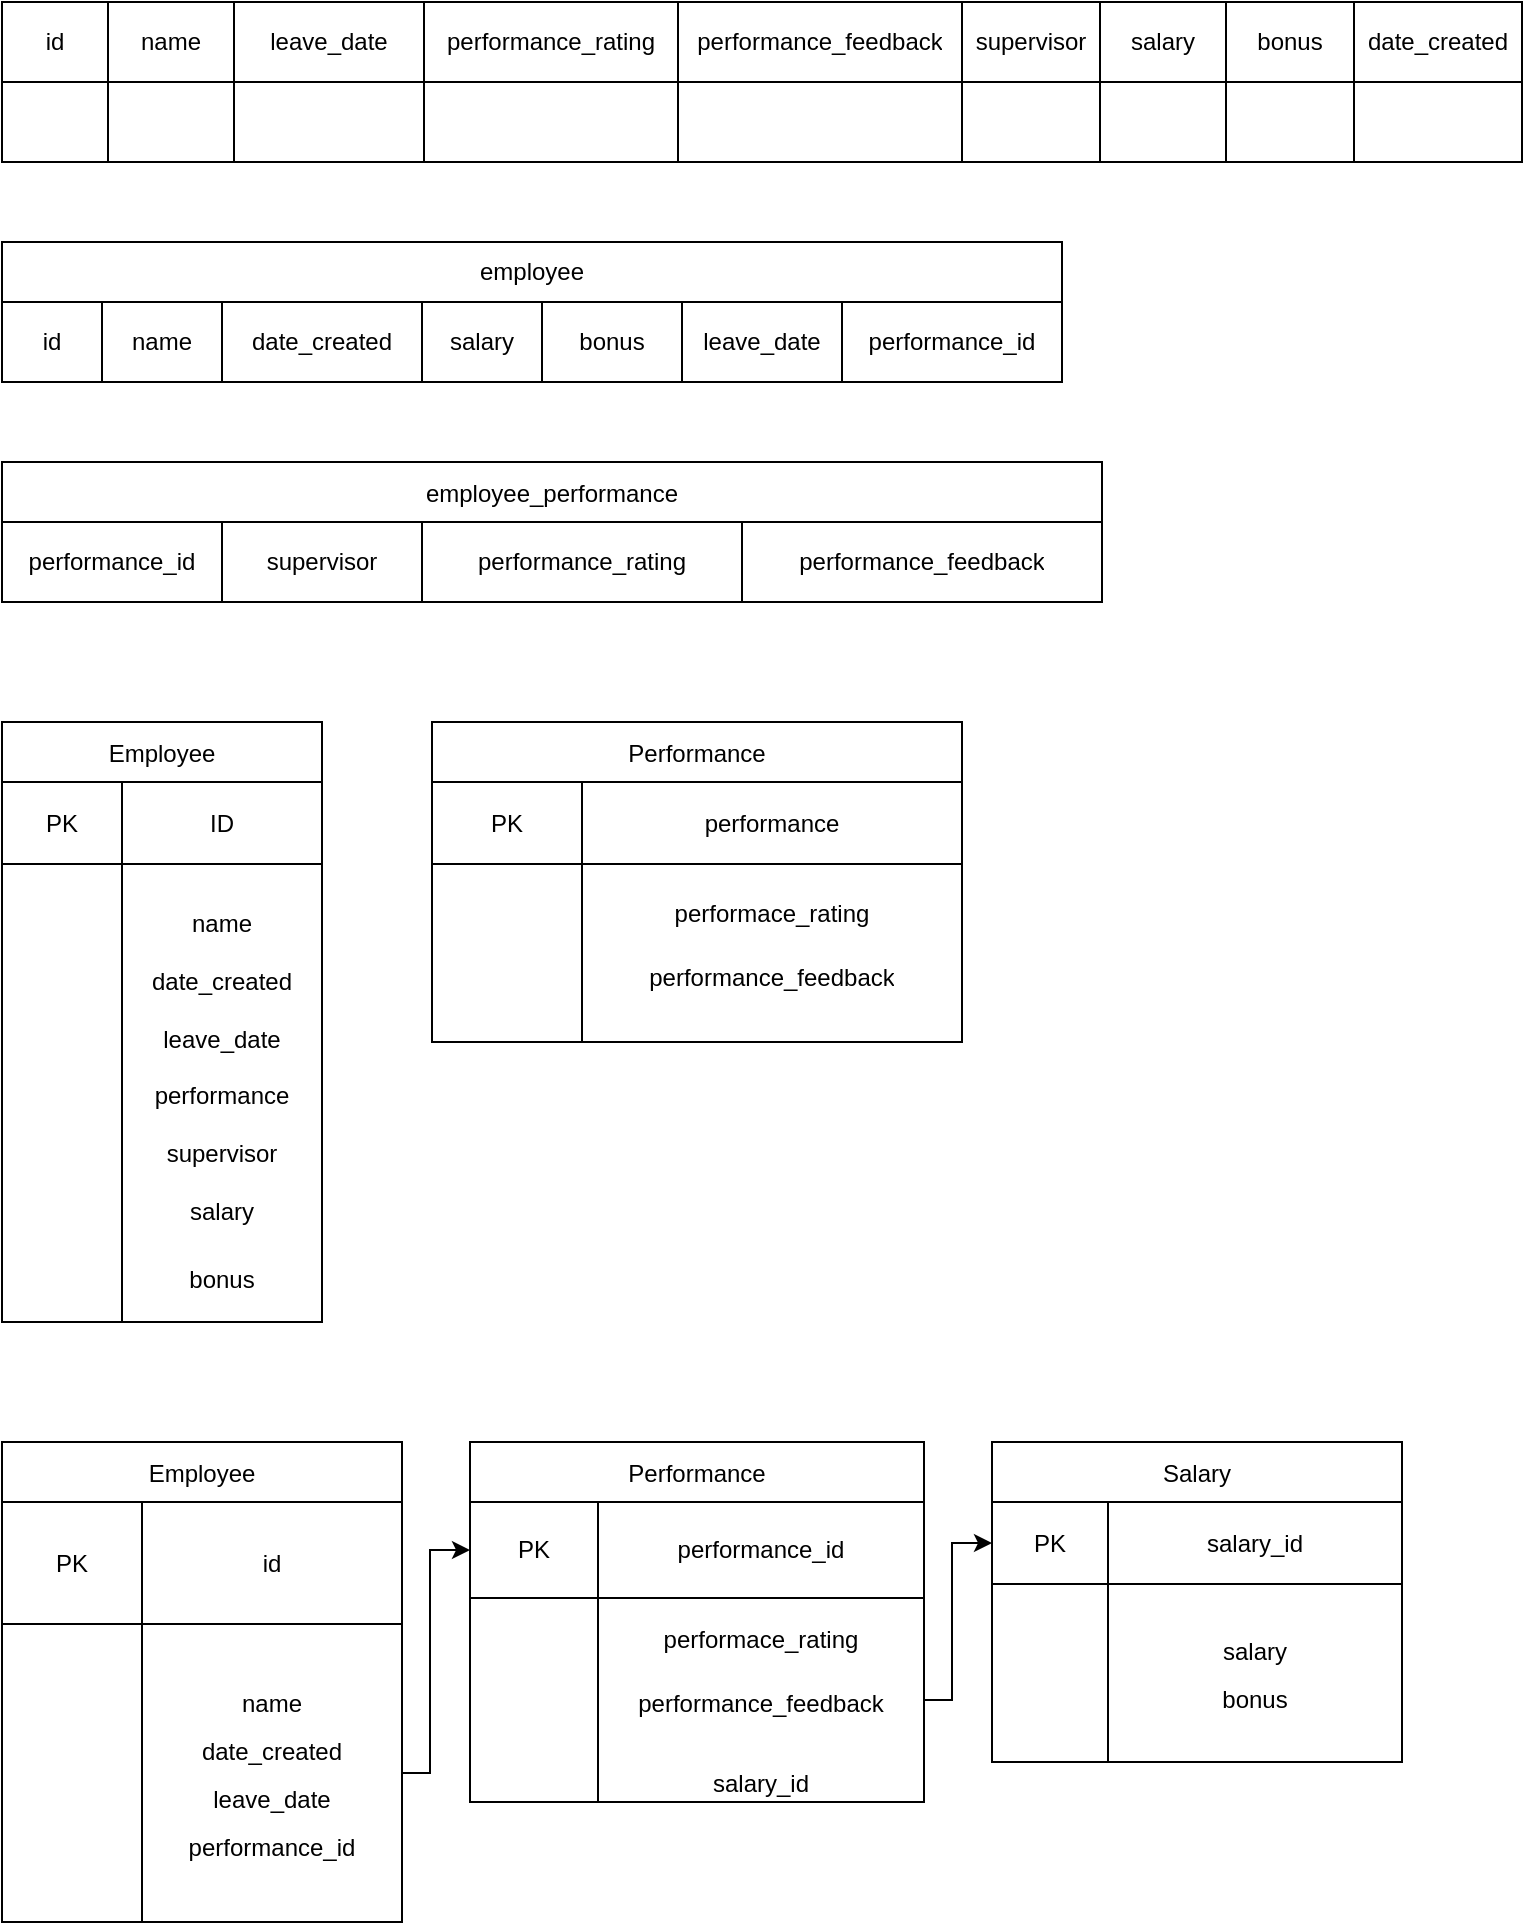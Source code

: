 <mxfile version="15.5.0" type="github">
  <diagram id="R2lEEEUBdFMjLlhIrx00" name="Page-1">
    <mxGraphModel dx="946" dy="614" grid="1" gridSize="10" guides="1" tooltips="1" connect="1" arrows="1" fold="1" page="1" pageScale="1" pageWidth="850" pageHeight="1100" math="0" shadow="0" extFonts="Permanent Marker^https://fonts.googleapis.com/css?family=Permanent+Marker">
      <root>
        <mxCell id="0" />
        <mxCell id="1" parent="0" />
        <mxCell id="baubWvnDaUA_saS2QGwn-3" value="" style="shape=table;startSize=0;container=1;collapsible=0;childLayout=tableLayout;whiteSpace=wrap;" parent="1" vertex="1">
          <mxGeometry x="50" y="80" width="760" height="80" as="geometry" />
        </mxCell>
        <mxCell id="baubWvnDaUA_saS2QGwn-4" value="" style="shape=partialRectangle;collapsible=0;dropTarget=0;pointerEvents=0;fillColor=none;top=0;left=0;bottom=0;right=0;points=[[0,0.5],[1,0.5]];portConstraint=eastwest;" parent="baubWvnDaUA_saS2QGwn-3" vertex="1">
          <mxGeometry width="760" height="40" as="geometry" />
        </mxCell>
        <mxCell id="baubWvnDaUA_saS2QGwn-5" value="id" style="shape=partialRectangle;html=1;connectable=0;overflow=hidden;fillColor=none;top=0;left=0;bottom=0;right=0;pointerEvents=1;whiteSpace=wrap;" parent="baubWvnDaUA_saS2QGwn-4" vertex="1">
          <mxGeometry width="53" height="40" as="geometry">
            <mxRectangle width="53" height="40" as="alternateBounds" />
          </mxGeometry>
        </mxCell>
        <mxCell id="baubWvnDaUA_saS2QGwn-6" value="name" style="shape=partialRectangle;html=1;connectable=0;overflow=hidden;fillColor=none;top=0;left=0;bottom=0;right=0;pointerEvents=1;whiteSpace=wrap;" parent="baubWvnDaUA_saS2QGwn-4" vertex="1">
          <mxGeometry x="53" width="63" height="40" as="geometry">
            <mxRectangle width="63" height="40" as="alternateBounds" />
          </mxGeometry>
        </mxCell>
        <mxCell id="baubWvnDaUA_saS2QGwn-7" value="leave_date" style="shape=partialRectangle;html=1;connectable=0;overflow=hidden;fillColor=none;top=0;left=0;bottom=0;right=0;pointerEvents=1;whiteSpace=wrap;" parent="baubWvnDaUA_saS2QGwn-4" vertex="1">
          <mxGeometry x="116" width="95" height="40" as="geometry">
            <mxRectangle width="95" height="40" as="alternateBounds" />
          </mxGeometry>
        </mxCell>
        <mxCell id="baubWvnDaUA_saS2QGwn-8" value="performance_rating" style="shape=partialRectangle;html=1;connectable=0;overflow=hidden;fillColor=none;top=0;left=0;bottom=0;right=0;pointerEvents=1;whiteSpace=wrap;" parent="baubWvnDaUA_saS2QGwn-4" vertex="1">
          <mxGeometry x="211" width="127" height="40" as="geometry">
            <mxRectangle width="127" height="40" as="alternateBounds" />
          </mxGeometry>
        </mxCell>
        <mxCell id="baubWvnDaUA_saS2QGwn-9" value="performance_feedback" style="shape=partialRectangle;html=1;connectable=0;overflow=hidden;fillColor=none;top=0;left=0;bottom=0;right=0;pointerEvents=1;whiteSpace=wrap;" parent="baubWvnDaUA_saS2QGwn-4" vertex="1">
          <mxGeometry x="338" width="142" height="40" as="geometry">
            <mxRectangle width="142" height="40" as="alternateBounds" />
          </mxGeometry>
        </mxCell>
        <mxCell id="baubWvnDaUA_saS2QGwn-10" value="supervisor" style="shape=partialRectangle;html=1;connectable=0;overflow=hidden;fillColor=none;top=0;left=0;bottom=0;right=0;pointerEvents=1;whiteSpace=wrap;" parent="baubWvnDaUA_saS2QGwn-4" vertex="1">
          <mxGeometry x="480" width="69" height="40" as="geometry">
            <mxRectangle width="69" height="40" as="alternateBounds" />
          </mxGeometry>
        </mxCell>
        <mxCell id="baubWvnDaUA_saS2QGwn-11" value="salary" style="shape=partialRectangle;html=1;connectable=0;overflow=hidden;fillColor=none;top=0;left=0;bottom=0;right=0;pointerEvents=1;whiteSpace=wrap;" parent="baubWvnDaUA_saS2QGwn-4" vertex="1">
          <mxGeometry x="549" width="63" height="40" as="geometry">
            <mxRectangle width="63" height="40" as="alternateBounds" />
          </mxGeometry>
        </mxCell>
        <mxCell id="baubWvnDaUA_saS2QGwn-12" value="bonus" style="shape=partialRectangle;html=1;connectable=0;overflow=hidden;fillColor=none;top=0;left=0;bottom=0;right=0;pointerEvents=1;whiteSpace=wrap;" parent="baubWvnDaUA_saS2QGwn-4" vertex="1">
          <mxGeometry x="612" width="64" height="40" as="geometry">
            <mxRectangle width="64" height="40" as="alternateBounds" />
          </mxGeometry>
        </mxCell>
        <mxCell id="baubWvnDaUA_saS2QGwn-13" value="date_created" style="shape=partialRectangle;html=1;connectable=0;overflow=hidden;fillColor=none;top=0;left=0;bottom=0;right=0;pointerEvents=1;whiteSpace=wrap;" parent="baubWvnDaUA_saS2QGwn-4" vertex="1">
          <mxGeometry x="676" width="84" height="40" as="geometry">
            <mxRectangle width="84" height="40" as="alternateBounds" />
          </mxGeometry>
        </mxCell>
        <mxCell id="baubWvnDaUA_saS2QGwn-14" value="" style="shape=partialRectangle;collapsible=0;dropTarget=0;pointerEvents=0;fillColor=none;top=0;left=0;bottom=0;right=0;points=[[0,0.5],[1,0.5]];portConstraint=eastwest;" parent="baubWvnDaUA_saS2QGwn-3" vertex="1">
          <mxGeometry y="40" width="760" height="40" as="geometry" />
        </mxCell>
        <mxCell id="baubWvnDaUA_saS2QGwn-15" value="" style="shape=partialRectangle;html=1;whiteSpace=wrap;connectable=0;overflow=hidden;fillColor=none;top=0;left=0;bottom=0;right=0;pointerEvents=1;" parent="baubWvnDaUA_saS2QGwn-14" vertex="1">
          <mxGeometry width="53" height="40" as="geometry">
            <mxRectangle width="53" height="40" as="alternateBounds" />
          </mxGeometry>
        </mxCell>
        <mxCell id="baubWvnDaUA_saS2QGwn-16" value="" style="shape=partialRectangle;html=1;whiteSpace=wrap;connectable=0;overflow=hidden;fillColor=none;top=0;left=0;bottom=0;right=0;pointerEvents=1;" parent="baubWvnDaUA_saS2QGwn-14" vertex="1">
          <mxGeometry x="53" width="63" height="40" as="geometry">
            <mxRectangle width="63" height="40" as="alternateBounds" />
          </mxGeometry>
        </mxCell>
        <mxCell id="baubWvnDaUA_saS2QGwn-17" value="" style="shape=partialRectangle;html=1;whiteSpace=wrap;connectable=0;overflow=hidden;fillColor=none;top=0;left=0;bottom=0;right=0;pointerEvents=1;" parent="baubWvnDaUA_saS2QGwn-14" vertex="1">
          <mxGeometry x="116" width="95" height="40" as="geometry">
            <mxRectangle width="95" height="40" as="alternateBounds" />
          </mxGeometry>
        </mxCell>
        <mxCell id="baubWvnDaUA_saS2QGwn-18" value="" style="shape=partialRectangle;html=1;whiteSpace=wrap;connectable=0;overflow=hidden;fillColor=none;top=0;left=0;bottom=0;right=0;pointerEvents=1;" parent="baubWvnDaUA_saS2QGwn-14" vertex="1">
          <mxGeometry x="211" width="127" height="40" as="geometry">
            <mxRectangle width="127" height="40" as="alternateBounds" />
          </mxGeometry>
        </mxCell>
        <mxCell id="baubWvnDaUA_saS2QGwn-19" value="" style="shape=partialRectangle;html=1;whiteSpace=wrap;connectable=0;overflow=hidden;fillColor=none;top=0;left=0;bottom=0;right=0;pointerEvents=1;" parent="baubWvnDaUA_saS2QGwn-14" vertex="1">
          <mxGeometry x="338" width="142" height="40" as="geometry">
            <mxRectangle width="142" height="40" as="alternateBounds" />
          </mxGeometry>
        </mxCell>
        <mxCell id="baubWvnDaUA_saS2QGwn-20" value="" style="shape=partialRectangle;html=1;whiteSpace=wrap;connectable=0;overflow=hidden;fillColor=none;top=0;left=0;bottom=0;right=0;pointerEvents=1;" parent="baubWvnDaUA_saS2QGwn-14" vertex="1">
          <mxGeometry x="480" width="69" height="40" as="geometry">
            <mxRectangle width="69" height="40" as="alternateBounds" />
          </mxGeometry>
        </mxCell>
        <mxCell id="baubWvnDaUA_saS2QGwn-21" value="" style="shape=partialRectangle;html=1;whiteSpace=wrap;connectable=0;overflow=hidden;fillColor=none;top=0;left=0;bottom=0;right=0;pointerEvents=1;" parent="baubWvnDaUA_saS2QGwn-14" vertex="1">
          <mxGeometry x="549" width="63" height="40" as="geometry">
            <mxRectangle width="63" height="40" as="alternateBounds" />
          </mxGeometry>
        </mxCell>
        <mxCell id="baubWvnDaUA_saS2QGwn-22" value="" style="shape=partialRectangle;html=1;whiteSpace=wrap;connectable=0;overflow=hidden;fillColor=none;top=0;left=0;bottom=0;right=0;pointerEvents=1;" parent="baubWvnDaUA_saS2QGwn-14" vertex="1">
          <mxGeometry x="612" width="64" height="40" as="geometry">
            <mxRectangle width="64" height="40" as="alternateBounds" />
          </mxGeometry>
        </mxCell>
        <mxCell id="baubWvnDaUA_saS2QGwn-23" value="" style="shape=partialRectangle;html=1;whiteSpace=wrap;connectable=0;overflow=hidden;fillColor=none;top=0;left=0;bottom=0;right=0;pointerEvents=1;" parent="baubWvnDaUA_saS2QGwn-14" vertex="1">
          <mxGeometry x="676" width="84" height="40" as="geometry">
            <mxRectangle width="84" height="40" as="alternateBounds" />
          </mxGeometry>
        </mxCell>
        <mxCell id="EJDwZ4C25BI0kBvDgZgt-20" value="employee" style="shape=table;startSize=30;container=1;collapsible=0;childLayout=tableLayout;html=0;whiteSpace=wrap;" vertex="1" parent="1">
          <mxGeometry x="50" y="200" width="530" height="70" as="geometry" />
        </mxCell>
        <mxCell id="EJDwZ4C25BI0kBvDgZgt-21" value="" style="shape=partialRectangle;collapsible=0;dropTarget=0;pointerEvents=0;fillColor=none;top=0;left=0;bottom=0;right=0;points=[[0,0.5],[1,0.5]];portConstraint=eastwest;html=0;" vertex="1" parent="EJDwZ4C25BI0kBvDgZgt-20">
          <mxGeometry y="30" width="530" height="40" as="geometry" />
        </mxCell>
        <mxCell id="EJDwZ4C25BI0kBvDgZgt-22" value="id" style="shape=partialRectangle;html=1;whiteSpace=wrap;connectable=0;overflow=hidden;fillColor=none;top=0;left=0;bottom=0;right=0;pointerEvents=1;" vertex="1" parent="EJDwZ4C25BI0kBvDgZgt-21">
          <mxGeometry width="50" height="40" as="geometry">
            <mxRectangle width="50" height="40" as="alternateBounds" />
          </mxGeometry>
        </mxCell>
        <mxCell id="EJDwZ4C25BI0kBvDgZgt-23" value="name" style="shape=partialRectangle;html=1;whiteSpace=wrap;connectable=0;overflow=hidden;fillColor=none;top=0;left=0;bottom=0;right=0;pointerEvents=1;" vertex="1" parent="EJDwZ4C25BI0kBvDgZgt-21">
          <mxGeometry x="50" width="60" height="40" as="geometry">
            <mxRectangle width="60" height="40" as="alternateBounds" />
          </mxGeometry>
        </mxCell>
        <mxCell id="EJDwZ4C25BI0kBvDgZgt-24" value="date_created" style="shape=partialRectangle;html=1;whiteSpace=wrap;connectable=0;overflow=hidden;fillColor=none;top=0;left=0;bottom=0;right=0;pointerEvents=1;" vertex="1" parent="EJDwZ4C25BI0kBvDgZgt-21">
          <mxGeometry x="110" width="100" height="40" as="geometry">
            <mxRectangle width="100" height="40" as="alternateBounds" />
          </mxGeometry>
        </mxCell>
        <mxCell id="EJDwZ4C25BI0kBvDgZgt-25" value="salary" style="shape=partialRectangle;html=1;whiteSpace=wrap;connectable=0;overflow=hidden;fillColor=none;top=0;left=0;bottom=0;right=0;pointerEvents=1;" vertex="1" parent="EJDwZ4C25BI0kBvDgZgt-21">
          <mxGeometry x="210" width="60" height="40" as="geometry">
            <mxRectangle width="60" height="40" as="alternateBounds" />
          </mxGeometry>
        </mxCell>
        <mxCell id="EJDwZ4C25BI0kBvDgZgt-26" value="bonus" style="shape=partialRectangle;html=1;whiteSpace=wrap;connectable=0;overflow=hidden;fillColor=none;top=0;left=0;bottom=0;right=0;pointerEvents=1;" vertex="1" parent="EJDwZ4C25BI0kBvDgZgt-21">
          <mxGeometry x="270" width="70" height="40" as="geometry">
            <mxRectangle width="70" height="40" as="alternateBounds" />
          </mxGeometry>
        </mxCell>
        <mxCell id="EJDwZ4C25BI0kBvDgZgt-27" value="leave_date" style="shape=partialRectangle;html=1;whiteSpace=wrap;connectable=0;overflow=hidden;fillColor=none;top=0;left=0;bottom=0;right=0;pointerEvents=1;" vertex="1" parent="EJDwZ4C25BI0kBvDgZgt-21">
          <mxGeometry x="340" width="80" height="40" as="geometry">
            <mxRectangle width="80" height="40" as="alternateBounds" />
          </mxGeometry>
        </mxCell>
        <mxCell id="EJDwZ4C25BI0kBvDgZgt-53" value="performance_id" style="shape=partialRectangle;html=1;whiteSpace=wrap;connectable=0;overflow=hidden;fillColor=none;top=0;left=0;bottom=0;right=0;pointerEvents=1;" vertex="1" parent="EJDwZ4C25BI0kBvDgZgt-21">
          <mxGeometry x="420" width="110" height="40" as="geometry">
            <mxRectangle width="110" height="40" as="alternateBounds" />
          </mxGeometry>
        </mxCell>
        <mxCell id="EJDwZ4C25BI0kBvDgZgt-28" value="employee_performance" style="shape=table;startSize=30;container=1;collapsible=0;childLayout=tableLayout;html=0;labelBackgroundColor=none;labelBorderColor=none;" vertex="1" parent="1">
          <mxGeometry x="50" y="310" width="550" height="70" as="geometry" />
        </mxCell>
        <mxCell id="EJDwZ4C25BI0kBvDgZgt-29" value="" style="shape=partialRectangle;collapsible=0;dropTarget=0;pointerEvents=0;fillColor=none;top=0;left=0;bottom=0;right=0;points=[[0,0.5],[1,0.5]];portConstraint=eastwest;html=0;" vertex="1" parent="EJDwZ4C25BI0kBvDgZgt-28">
          <mxGeometry y="30" width="550" height="40" as="geometry" />
        </mxCell>
        <mxCell id="EJDwZ4C25BI0kBvDgZgt-41" value="performance_id" style="shape=partialRectangle;html=1;whiteSpace=wrap;connectable=0;overflow=hidden;fillColor=none;top=0;left=0;bottom=0;right=0;pointerEvents=1;" vertex="1" parent="EJDwZ4C25BI0kBvDgZgt-29">
          <mxGeometry width="110" height="40" as="geometry">
            <mxRectangle width="110" height="40" as="alternateBounds" />
          </mxGeometry>
        </mxCell>
        <mxCell id="EJDwZ4C25BI0kBvDgZgt-30" value="supervisor" style="shape=partialRectangle;html=1;whiteSpace=wrap;connectable=0;overflow=hidden;fillColor=none;top=0;left=0;bottom=0;right=0;pointerEvents=1;" vertex="1" parent="EJDwZ4C25BI0kBvDgZgt-29">
          <mxGeometry x="110" width="100" height="40" as="geometry">
            <mxRectangle width="100" height="40" as="alternateBounds" />
          </mxGeometry>
        </mxCell>
        <mxCell id="EJDwZ4C25BI0kBvDgZgt-31" value="performance_rating" style="shape=partialRectangle;html=1;whiteSpace=wrap;connectable=0;overflow=hidden;fillColor=none;top=0;left=0;bottom=0;right=0;pointerEvents=1;" vertex="1" parent="EJDwZ4C25BI0kBvDgZgt-29">
          <mxGeometry x="210" width="160" height="40" as="geometry">
            <mxRectangle width="160" height="40" as="alternateBounds" />
          </mxGeometry>
        </mxCell>
        <mxCell id="EJDwZ4C25BI0kBvDgZgt-32" value="performance_feedback" style="shape=partialRectangle;html=1;connectable=0;overflow=hidden;fillColor=none;top=0;left=0;bottom=0;right=0;pointerEvents=1;whiteSpace=wrap;" vertex="1" parent="EJDwZ4C25BI0kBvDgZgt-29">
          <mxGeometry x="370" width="180" height="40" as="geometry">
            <mxRectangle width="180" height="40" as="alternateBounds" />
          </mxGeometry>
        </mxCell>
        <mxCell id="EJDwZ4C25BI0kBvDgZgt-64" value="Employee" style="shape=table;startSize=30;container=1;collapsible=0;childLayout=tableLayout;labelBackgroundColor=none;labelBorderColor=none;html=0;align=center;" vertex="1" parent="1">
          <mxGeometry x="50" y="440" width="160" height="300" as="geometry" />
        </mxCell>
        <mxCell id="EJDwZ4C25BI0kBvDgZgt-65" value="" style="shape=partialRectangle;collapsible=0;dropTarget=0;pointerEvents=0;fillColor=none;top=0;left=0;bottom=0;right=0;points=[[0,0.5],[1,0.5]];portConstraint=eastwest;labelBackgroundColor=none;labelBorderColor=none;html=0;" vertex="1" parent="EJDwZ4C25BI0kBvDgZgt-64">
          <mxGeometry y="30" width="160" height="41" as="geometry" />
        </mxCell>
        <mxCell id="EJDwZ4C25BI0kBvDgZgt-66" value="PK" style="shape=partialRectangle;html=1;whiteSpace=wrap;connectable=0;overflow=hidden;fillColor=none;top=0;left=0;bottom=0;right=0;pointerEvents=1;labelBackgroundColor=none;labelBorderColor=none;" vertex="1" parent="EJDwZ4C25BI0kBvDgZgt-65">
          <mxGeometry width="60" height="41" as="geometry">
            <mxRectangle width="60" height="41" as="alternateBounds" />
          </mxGeometry>
        </mxCell>
        <mxCell id="EJDwZ4C25BI0kBvDgZgt-67" value="ID" style="shape=partialRectangle;html=1;whiteSpace=wrap;connectable=0;overflow=hidden;fillColor=none;top=0;left=0;bottom=0;right=0;pointerEvents=1;labelBackgroundColor=none;labelBorderColor=none;" vertex="1" parent="EJDwZ4C25BI0kBvDgZgt-65">
          <mxGeometry x="60" width="100" height="41" as="geometry">
            <mxRectangle width="100" height="41" as="alternateBounds" />
          </mxGeometry>
        </mxCell>
        <mxCell id="EJDwZ4C25BI0kBvDgZgt-68" value="" style="shape=partialRectangle;collapsible=0;dropTarget=0;pointerEvents=0;fillColor=none;top=0;left=0;bottom=0;right=0;points=[[0,0.5],[1,0.5]];portConstraint=eastwest;labelBackgroundColor=none;labelBorderColor=none;html=0;" vertex="1" parent="EJDwZ4C25BI0kBvDgZgt-64">
          <mxGeometry y="71" width="160" height="229" as="geometry" />
        </mxCell>
        <mxCell id="EJDwZ4C25BI0kBvDgZgt-69" value="" style="shape=partialRectangle;html=1;whiteSpace=wrap;connectable=0;overflow=hidden;fillColor=none;top=0;left=0;bottom=0;right=0;pointerEvents=1;labelBackgroundColor=none;labelBorderColor=none;" vertex="1" parent="EJDwZ4C25BI0kBvDgZgt-68">
          <mxGeometry width="60" height="229" as="geometry">
            <mxRectangle width="60" height="229" as="alternateBounds" />
          </mxGeometry>
        </mxCell>
        <mxCell id="EJDwZ4C25BI0kBvDgZgt-70" value="&lt;p style=&quot;line-height: 2.4&quot;&gt;name&lt;br&gt;date_created&lt;br&gt;leave_date&lt;br&gt;performance&lt;br&gt;supervisor&lt;br&gt;salary&lt;br&gt;&lt;/p&gt;&lt;div&gt;&lt;span&gt;bonus&lt;/span&gt;&lt;/div&gt;&lt;p&gt;&lt;/p&gt;" style="shape=partialRectangle;html=1;whiteSpace=wrap;connectable=0;overflow=hidden;fillColor=none;top=0;left=0;bottom=0;right=0;pointerEvents=1;labelBackgroundColor=none;labelBorderColor=none;align=center;" vertex="1" parent="EJDwZ4C25BI0kBvDgZgt-68">
          <mxGeometry x="60" width="100" height="229" as="geometry">
            <mxRectangle width="100" height="229" as="alternateBounds" />
          </mxGeometry>
        </mxCell>
        <mxCell id="EJDwZ4C25BI0kBvDgZgt-71" value="Performance" style="shape=table;startSize=30;container=1;collapsible=0;childLayout=tableLayout;labelBackgroundColor=none;labelBorderColor=none;html=0;align=center;" vertex="1" parent="1">
          <mxGeometry x="265" y="440" width="265" height="160" as="geometry" />
        </mxCell>
        <mxCell id="EJDwZ4C25BI0kBvDgZgt-72" value="" style="shape=partialRectangle;collapsible=0;dropTarget=0;pointerEvents=0;fillColor=none;top=0;left=0;bottom=0;right=0;points=[[0,0.5],[1,0.5]];portConstraint=eastwest;labelBackgroundColor=none;labelBorderColor=none;html=0;" vertex="1" parent="EJDwZ4C25BI0kBvDgZgt-71">
          <mxGeometry y="30" width="265" height="41" as="geometry" />
        </mxCell>
        <mxCell id="EJDwZ4C25BI0kBvDgZgt-73" value="PK" style="shape=partialRectangle;html=1;whiteSpace=wrap;connectable=0;overflow=hidden;fillColor=none;top=0;left=0;bottom=0;right=0;pointerEvents=1;labelBackgroundColor=none;labelBorderColor=none;" vertex="1" parent="EJDwZ4C25BI0kBvDgZgt-72">
          <mxGeometry width="75" height="41" as="geometry">
            <mxRectangle width="75" height="41" as="alternateBounds" />
          </mxGeometry>
        </mxCell>
        <mxCell id="EJDwZ4C25BI0kBvDgZgt-74" value="performance" style="shape=partialRectangle;html=1;whiteSpace=wrap;connectable=0;overflow=hidden;fillColor=none;top=0;left=0;bottom=0;right=0;pointerEvents=1;labelBackgroundColor=none;labelBorderColor=none;" vertex="1" parent="EJDwZ4C25BI0kBvDgZgt-72">
          <mxGeometry x="75" width="190" height="41" as="geometry">
            <mxRectangle width="190" height="41" as="alternateBounds" />
          </mxGeometry>
        </mxCell>
        <mxCell id="EJDwZ4C25BI0kBvDgZgt-75" value="" style="shape=partialRectangle;collapsible=0;dropTarget=0;pointerEvents=0;fillColor=none;top=0;left=0;bottom=0;right=0;points=[[0,0.5],[1,0.5]];portConstraint=eastwest;labelBackgroundColor=none;labelBorderColor=none;html=0;" vertex="1" parent="EJDwZ4C25BI0kBvDgZgt-71">
          <mxGeometry y="71" width="265" height="89" as="geometry" />
        </mxCell>
        <mxCell id="EJDwZ4C25BI0kBvDgZgt-76" value="" style="shape=partialRectangle;html=1;whiteSpace=wrap;connectable=0;overflow=hidden;fillColor=none;top=0;left=0;bottom=0;right=0;pointerEvents=1;labelBackgroundColor=none;labelBorderColor=none;" vertex="1" parent="EJDwZ4C25BI0kBvDgZgt-75">
          <mxGeometry width="75" height="89" as="geometry">
            <mxRectangle width="75" height="89" as="alternateBounds" />
          </mxGeometry>
        </mxCell>
        <mxCell id="EJDwZ4C25BI0kBvDgZgt-77" value="&lt;p style=&quot;line-height: 1&quot;&gt;performace_rating&lt;/p&gt;&lt;p style=&quot;line-height: 2.4&quot;&gt;performance_feedback&lt;/p&gt;&lt;p&gt;&lt;/p&gt;" style="shape=partialRectangle;html=1;whiteSpace=wrap;connectable=0;overflow=hidden;fillColor=none;top=0;left=0;bottom=0;right=0;pointerEvents=1;labelBackgroundColor=none;labelBorderColor=none;align=center;" vertex="1" parent="EJDwZ4C25BI0kBvDgZgt-75">
          <mxGeometry x="75" width="190" height="89" as="geometry">
            <mxRectangle width="190" height="89" as="alternateBounds" />
          </mxGeometry>
        </mxCell>
        <mxCell id="EJDwZ4C25BI0kBvDgZgt-78" value="Employee" style="shape=table;startSize=30;container=1;collapsible=0;childLayout=tableLayout;labelBackgroundColor=none;labelBorderColor=none;align=center;html=0;" vertex="1" parent="1">
          <mxGeometry x="50" y="800" width="200" height="240" as="geometry" />
        </mxCell>
        <mxCell id="EJDwZ4C25BI0kBvDgZgt-79" value="" style="shape=partialRectangle;collapsible=0;dropTarget=0;pointerEvents=0;fillColor=none;top=0;left=0;bottom=0;right=0;points=[[0,0.5],[1,0.5]];portConstraint=eastwest;labelBackgroundColor=none;labelBorderColor=none;align=center;html=0;" vertex="1" parent="EJDwZ4C25BI0kBvDgZgt-78">
          <mxGeometry y="30" width="200" height="61" as="geometry" />
        </mxCell>
        <mxCell id="EJDwZ4C25BI0kBvDgZgt-80" value="PK" style="shape=partialRectangle;html=1;whiteSpace=wrap;connectable=0;overflow=hidden;fillColor=none;top=0;left=0;bottom=0;right=0;pointerEvents=1;labelBackgroundColor=none;labelBorderColor=none;align=center;" vertex="1" parent="EJDwZ4C25BI0kBvDgZgt-79">
          <mxGeometry width="70" height="61" as="geometry">
            <mxRectangle width="70" height="61" as="alternateBounds" />
          </mxGeometry>
        </mxCell>
        <mxCell id="EJDwZ4C25BI0kBvDgZgt-81" value="id" style="shape=partialRectangle;html=1;whiteSpace=wrap;connectable=0;overflow=hidden;fillColor=none;top=0;left=0;bottom=0;right=0;pointerEvents=1;labelBackgroundColor=none;labelBorderColor=none;align=center;" vertex="1" parent="EJDwZ4C25BI0kBvDgZgt-79">
          <mxGeometry x="70" width="130" height="61" as="geometry">
            <mxRectangle width="130" height="61" as="alternateBounds" />
          </mxGeometry>
        </mxCell>
        <mxCell id="EJDwZ4C25BI0kBvDgZgt-82" style="shape=partialRectangle;collapsible=0;dropTarget=0;pointerEvents=0;fillColor=none;top=0;left=0;bottom=0;right=0;points=[[0,0.5],[1,0.5]];portConstraint=eastwest;labelBackgroundColor=none;labelBorderColor=none;align=center;html=0;" vertex="1" parent="EJDwZ4C25BI0kBvDgZgt-78">
          <mxGeometry y="91" width="200" height="149" as="geometry" />
        </mxCell>
        <mxCell id="EJDwZ4C25BI0kBvDgZgt-83" style="shape=partialRectangle;html=1;whiteSpace=wrap;connectable=0;overflow=hidden;fillColor=none;top=0;left=0;bottom=0;right=0;pointerEvents=1;labelBackgroundColor=none;labelBorderColor=none;align=center;" vertex="1" parent="EJDwZ4C25BI0kBvDgZgt-82">
          <mxGeometry width="70" height="149" as="geometry">
            <mxRectangle width="70" height="149" as="alternateBounds" />
          </mxGeometry>
        </mxCell>
        <mxCell id="EJDwZ4C25BI0kBvDgZgt-84" value="&lt;p style=&quot;line-height: 2&quot;&gt;name&lt;br&gt;date_created&lt;br&gt;leave_date&lt;br&gt;performance_id&lt;/p&gt;" style="shape=partialRectangle;html=1;whiteSpace=wrap;connectable=0;overflow=hidden;fillColor=none;top=0;left=0;bottom=0;right=0;pointerEvents=1;labelBackgroundColor=none;labelBorderColor=none;align=center;" vertex="1" parent="EJDwZ4C25BI0kBvDgZgt-82">
          <mxGeometry x="70" width="130" height="149" as="geometry">
            <mxRectangle width="130" height="149" as="alternateBounds" />
          </mxGeometry>
        </mxCell>
        <mxCell id="EJDwZ4C25BI0kBvDgZgt-88" value="Performance" style="shape=table;startSize=30;container=1;collapsible=0;childLayout=tableLayout;labelBackgroundColor=none;labelBorderColor=none;html=0;align=center;" vertex="1" parent="1">
          <mxGeometry x="284" y="800" width="227" height="180" as="geometry" />
        </mxCell>
        <mxCell id="EJDwZ4C25BI0kBvDgZgt-89" value="" style="shape=partialRectangle;collapsible=0;dropTarget=0;pointerEvents=0;fillColor=none;top=0;left=0;bottom=0;right=0;points=[[0,0.5],[1,0.5]];portConstraint=eastwest;labelBackgroundColor=none;labelBorderColor=none;html=0;" vertex="1" parent="EJDwZ4C25BI0kBvDgZgt-88">
          <mxGeometry y="30" width="227" height="48" as="geometry" />
        </mxCell>
        <mxCell id="EJDwZ4C25BI0kBvDgZgt-90" value="PK" style="shape=partialRectangle;html=1;whiteSpace=wrap;connectable=0;overflow=hidden;fillColor=none;top=0;left=0;bottom=0;right=0;pointerEvents=1;labelBackgroundColor=none;labelBorderColor=none;" vertex="1" parent="EJDwZ4C25BI0kBvDgZgt-89">
          <mxGeometry width="64" height="48" as="geometry">
            <mxRectangle width="64" height="48" as="alternateBounds" />
          </mxGeometry>
        </mxCell>
        <mxCell id="EJDwZ4C25BI0kBvDgZgt-91" value="performance_id" style="shape=partialRectangle;html=1;whiteSpace=wrap;connectable=0;overflow=hidden;fillColor=none;top=0;left=0;bottom=0;right=0;pointerEvents=1;labelBackgroundColor=none;labelBorderColor=none;" vertex="1" parent="EJDwZ4C25BI0kBvDgZgt-89">
          <mxGeometry x="64" width="163" height="48" as="geometry">
            <mxRectangle width="163" height="48" as="alternateBounds" />
          </mxGeometry>
        </mxCell>
        <mxCell id="EJDwZ4C25BI0kBvDgZgt-92" value="" style="shape=partialRectangle;collapsible=0;dropTarget=0;pointerEvents=0;fillColor=none;top=0;left=0;bottom=0;right=0;points=[[0,0.5],[1,0.5]];portConstraint=eastwest;labelBackgroundColor=none;labelBorderColor=none;html=0;" vertex="1" parent="EJDwZ4C25BI0kBvDgZgt-88">
          <mxGeometry y="78" width="227" height="102" as="geometry" />
        </mxCell>
        <mxCell id="EJDwZ4C25BI0kBvDgZgt-93" value="" style="shape=partialRectangle;html=1;whiteSpace=wrap;connectable=0;overflow=hidden;fillColor=none;top=0;left=0;bottom=0;right=0;pointerEvents=1;labelBackgroundColor=none;labelBorderColor=none;" vertex="1" parent="EJDwZ4C25BI0kBvDgZgt-92">
          <mxGeometry width="64" height="102" as="geometry">
            <mxRectangle width="64" height="102" as="alternateBounds" />
          </mxGeometry>
        </mxCell>
        <mxCell id="EJDwZ4C25BI0kBvDgZgt-94" value="&lt;p style=&quot;line-height: 1&quot;&gt;performace_rating&lt;/p&gt;&lt;p style=&quot;line-height: 2.4&quot;&gt;performance_feedback&lt;/p&gt;&lt;p style=&quot;line-height: 2.4&quot;&gt;salary_id&lt;/p&gt;&lt;p&gt;&lt;/p&gt;" style="shape=partialRectangle;html=1;whiteSpace=wrap;connectable=0;overflow=hidden;fillColor=none;top=0;left=0;bottom=0;right=0;pointerEvents=1;labelBackgroundColor=none;labelBorderColor=none;align=center;" vertex="1" parent="EJDwZ4C25BI0kBvDgZgt-92">
          <mxGeometry x="64" width="163" height="102" as="geometry">
            <mxRectangle width="163" height="102" as="alternateBounds" />
          </mxGeometry>
        </mxCell>
        <mxCell id="EJDwZ4C25BI0kBvDgZgt-95" value="Salary" style="shape=table;startSize=30;container=1;collapsible=0;childLayout=tableLayout;labelBackgroundColor=none;labelBorderColor=none;html=0;align=center;" vertex="1" parent="1">
          <mxGeometry x="545" y="800" width="205" height="160" as="geometry" />
        </mxCell>
        <mxCell id="EJDwZ4C25BI0kBvDgZgt-96" value="" style="shape=partialRectangle;collapsible=0;dropTarget=0;pointerEvents=0;fillColor=none;top=0;left=0;bottom=0;right=0;points=[[0,0.5],[1,0.5]];portConstraint=eastwest;labelBackgroundColor=none;labelBorderColor=none;html=0;" vertex="1" parent="EJDwZ4C25BI0kBvDgZgt-95">
          <mxGeometry y="30" width="205" height="41" as="geometry" />
        </mxCell>
        <mxCell id="EJDwZ4C25BI0kBvDgZgt-97" value="PK" style="shape=partialRectangle;html=1;whiteSpace=wrap;connectable=0;overflow=hidden;fillColor=none;top=0;left=0;bottom=0;right=0;pointerEvents=1;labelBackgroundColor=none;labelBorderColor=none;" vertex="1" parent="EJDwZ4C25BI0kBvDgZgt-96">
          <mxGeometry width="58" height="41" as="geometry">
            <mxRectangle width="58" height="41" as="alternateBounds" />
          </mxGeometry>
        </mxCell>
        <mxCell id="EJDwZ4C25BI0kBvDgZgt-98" value="salary_id" style="shape=partialRectangle;html=1;whiteSpace=wrap;connectable=0;overflow=hidden;fillColor=none;top=0;left=0;bottom=0;right=0;pointerEvents=1;labelBackgroundColor=none;labelBorderColor=none;" vertex="1" parent="EJDwZ4C25BI0kBvDgZgt-96">
          <mxGeometry x="58" width="147" height="41" as="geometry">
            <mxRectangle width="147" height="41" as="alternateBounds" />
          </mxGeometry>
        </mxCell>
        <mxCell id="EJDwZ4C25BI0kBvDgZgt-99" value="" style="shape=partialRectangle;collapsible=0;dropTarget=0;pointerEvents=0;fillColor=none;top=0;left=0;bottom=0;right=0;points=[[0,0.5],[1,0.5]];portConstraint=eastwest;labelBackgroundColor=none;labelBorderColor=none;html=0;" vertex="1" parent="EJDwZ4C25BI0kBvDgZgt-95">
          <mxGeometry y="71" width="205" height="89" as="geometry" />
        </mxCell>
        <mxCell id="EJDwZ4C25BI0kBvDgZgt-100" value="" style="shape=partialRectangle;html=1;whiteSpace=wrap;connectable=0;overflow=hidden;fillColor=none;top=0;left=0;bottom=0;right=0;pointerEvents=1;labelBackgroundColor=none;labelBorderColor=none;" vertex="1" parent="EJDwZ4C25BI0kBvDgZgt-99">
          <mxGeometry width="58" height="89" as="geometry">
            <mxRectangle width="58" height="89" as="alternateBounds" />
          </mxGeometry>
        </mxCell>
        <mxCell id="EJDwZ4C25BI0kBvDgZgt-101" value="&lt;p style=&quot;line-height: 1&quot;&gt;salary&lt;/p&gt;&lt;p style=&quot;line-height: 1&quot;&gt;bonus&lt;/p&gt;&lt;p&gt;&lt;/p&gt;" style="shape=partialRectangle;html=1;whiteSpace=wrap;connectable=0;overflow=hidden;fillColor=none;top=0;left=0;bottom=0;right=0;pointerEvents=1;labelBackgroundColor=none;labelBorderColor=none;align=center;" vertex="1" parent="EJDwZ4C25BI0kBvDgZgt-99">
          <mxGeometry x="58" width="147" height="89" as="geometry">
            <mxRectangle width="147" height="89" as="alternateBounds" />
          </mxGeometry>
        </mxCell>
        <mxCell id="EJDwZ4C25BI0kBvDgZgt-103" style="edgeStyle=orthogonalEdgeStyle;rounded=0;orthogonalLoop=1;jettySize=auto;html=1;exitX=1;exitY=0.5;exitDx=0;exitDy=0;entryX=0;entryY=0.5;entryDx=0;entryDy=0;" edge="1" parent="1" source="EJDwZ4C25BI0kBvDgZgt-82" target="EJDwZ4C25BI0kBvDgZgt-89">
          <mxGeometry relative="1" as="geometry">
            <Array as="points">
              <mxPoint x="264" y="966" />
              <mxPoint x="264" y="854" />
            </Array>
          </mxGeometry>
        </mxCell>
        <mxCell id="EJDwZ4C25BI0kBvDgZgt-104" style="edgeStyle=orthogonalEdgeStyle;rounded=0;orthogonalLoop=1;jettySize=auto;html=1;exitX=1;exitY=0.5;exitDx=0;exitDy=0;entryX=0;entryY=0.5;entryDx=0;entryDy=0;" edge="1" parent="1" source="EJDwZ4C25BI0kBvDgZgt-92" target="EJDwZ4C25BI0kBvDgZgt-96">
          <mxGeometry relative="1" as="geometry">
            <Array as="points">
              <mxPoint x="525" y="929" />
              <mxPoint x="525" y="851" />
            </Array>
          </mxGeometry>
        </mxCell>
      </root>
    </mxGraphModel>
  </diagram>
</mxfile>
